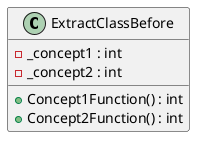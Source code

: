@startuml
class ExtractClassBefore {
    - _concept1 : int
    - _concept2 : int
    + Concept1Function() : int
    + Concept2Function() : int
}
@enduml
